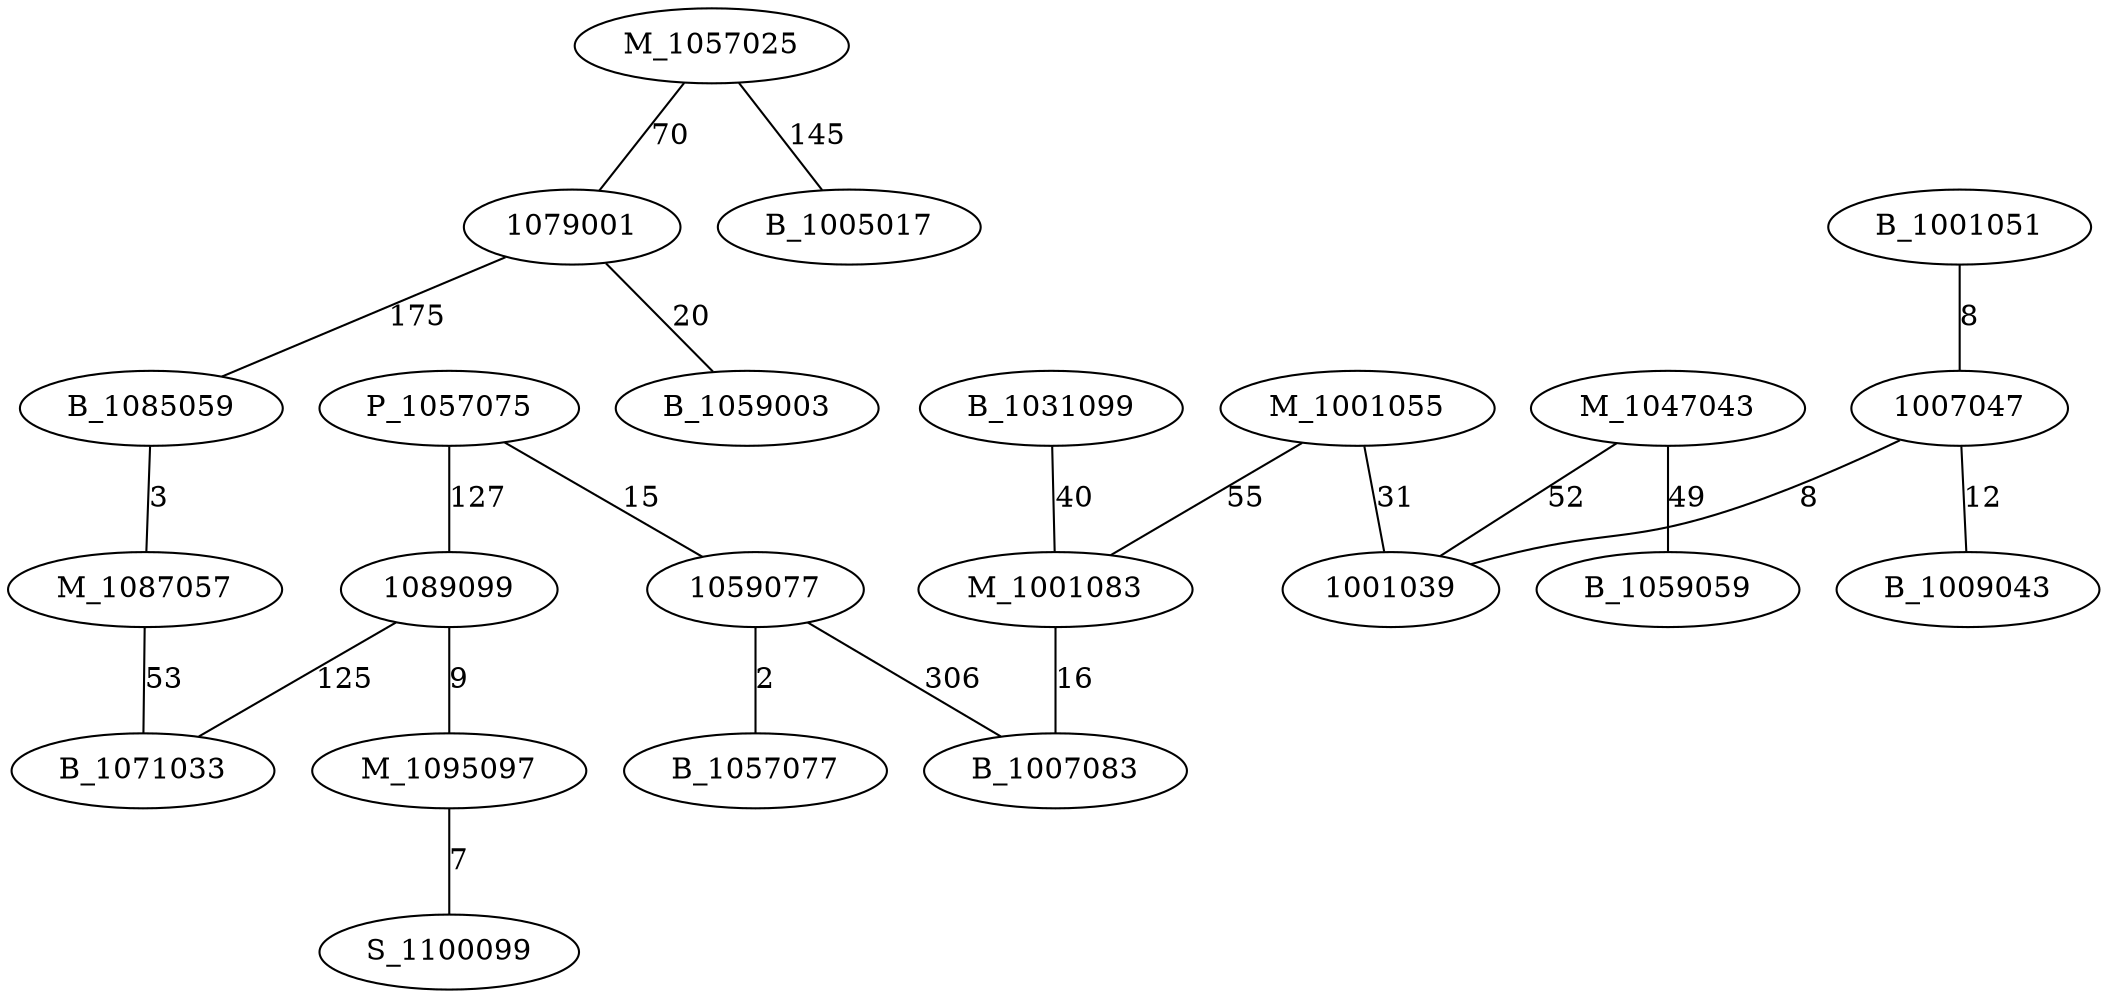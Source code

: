 graph chemin {

	P_1057075 -- 1089099 [label=127]
	P_1057075 -- 1059077 [label=15]
	B_1031099 -- M_1001083 [label=40]
	1089099 -- B_1071033 [label=125]
	1089099 -- M_1095097 [label=9]
	M_1095097 -- S_1100099 [label=7]
	M_1047043 -- B_1059059 [label=49]
	M_1047043 -- 1001039 [label=52]
	M_1057025 -- 1079001 [label=70]
	M_1057025 -- B_1005017 [label=145]
	B_1001051 -- 1007047 [label=8]
	M_1001055 -- M_1001083 [label=55]
	M_1001055 -- 1001039 [label=31]
	1079001 -- B_1059003 [label=20]
	1079001 -- B_1085059 [label=175]
	1059077 -- B_1057077 [label=2]
	1059077 -- B_1007083 [label=306]
	1007047 -- B_1009043 [label=12]
	1007047 -- 1001039 [label=8]
	M_1001083 -- B_1007083 [label=16]
	B_1085059 -- M_1087057 [label=3]
	M_1087057 -- B_1071033 [label=53]

}
